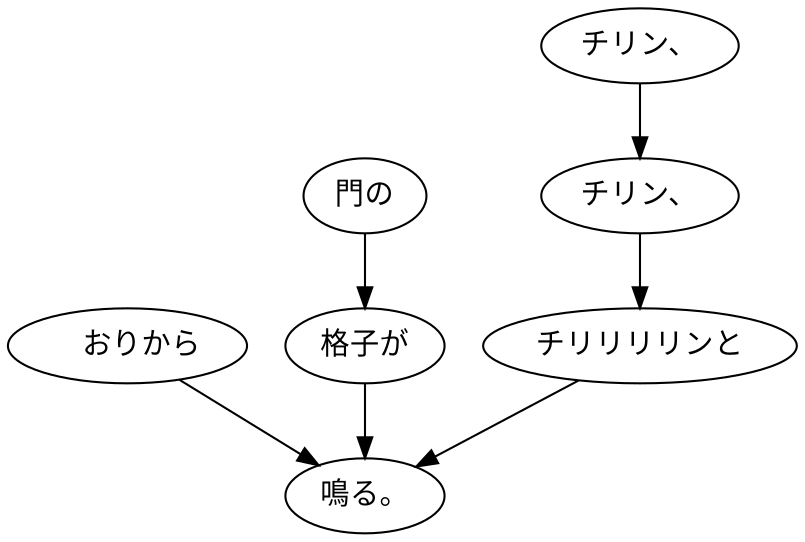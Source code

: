 digraph graph383 {
	node0 [label="　おりから"];
	node1 [label="門の"];
	node2 [label="格子が"];
	node3 [label="チリン、"];
	node4 [label="チリン、"];
	node5 [label="チリリリリンと"];
	node6 [label="鳴る。"];
	node0 -> node6;
	node1 -> node2;
	node2 -> node6;
	node3 -> node4;
	node4 -> node5;
	node5 -> node6;
}
